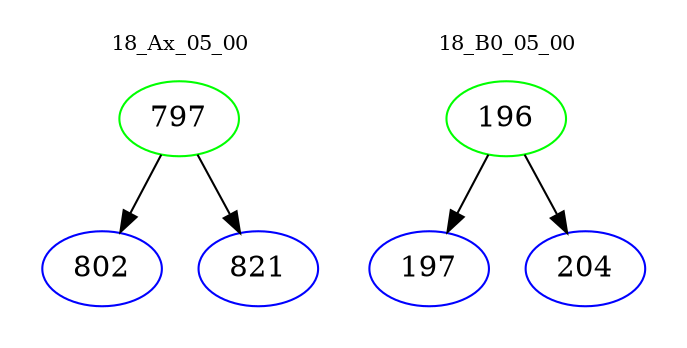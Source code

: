 digraph{
subgraph cluster_0 {
color = white
label = "18_Ax_05_00";
fontsize=10;
T0_797 [label="797", color="green"]
T0_797 -> T0_802 [color="black"]
T0_802 [label="802", color="blue"]
T0_797 -> T0_821 [color="black"]
T0_821 [label="821", color="blue"]
}
subgraph cluster_1 {
color = white
label = "18_B0_05_00";
fontsize=10;
T1_196 [label="196", color="green"]
T1_196 -> T1_197 [color="black"]
T1_197 [label="197", color="blue"]
T1_196 -> T1_204 [color="black"]
T1_204 [label="204", color="blue"]
}
}
